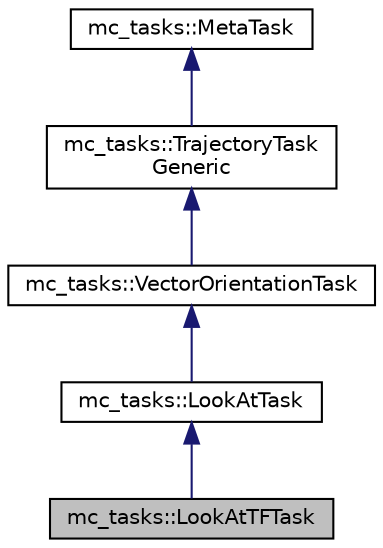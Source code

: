 digraph "mc_tasks::LookAtTFTask"
{
 // INTERACTIVE_SVG=YES
 // LATEX_PDF_SIZE
  edge [fontname="Helvetica",fontsize="10",labelfontname="Helvetica",labelfontsize="10"];
  node [fontname="Helvetica",fontsize="10",shape=record];
  Node1 [label="mc_tasks::LookAtTFTask",height=0.2,width=0.4,color="black", fillcolor="grey75", style="filled", fontcolor="black",tooltip="Control the gaze vector of a body to look towards a world position updated at each iteration from a R..."];
  Node2 -> Node1 [dir="back",color="midnightblue",fontsize="10",style="solid",fontname="Helvetica"];
  Node2 [label="mc_tasks::LookAtTask",height=0.2,width=0.4,color="black", fillcolor="white", style="filled",URL="$structmc__tasks_1_1LookAtTask.html",tooltip="Orient a \"gaze\" vector defined on a body to look towards a world position. This task is a convenience..."];
  Node3 -> Node2 [dir="back",color="midnightblue",fontsize="10",style="solid",fontname="Helvetica"];
  Node3 [label="mc_tasks::VectorOrientationTask",height=0.2,width=0.4,color="black", fillcolor="white", style="filled",URL="$structmc__tasks_1_1VectorOrientationTask.html",tooltip="Control the orientation of a vector attached to a frame."];
  Node4 -> Node3 [dir="back",color="midnightblue",fontsize="10",style="solid",fontname="Helvetica"];
  Node4 [label="mc_tasks::TrajectoryTask\lGeneric",height=0.2,width=0.4,color="black", fillcolor="white", style="filled",URL="$structmc__tasks_1_1TrajectoryTaskGeneric.html",tooltip="Generic wrapper for a trajectory dynamic over an error function."];
  Node5 -> Node4 [dir="back",color="midnightblue",fontsize="10",style="solid",fontname="Helvetica"];
  Node5 [label="mc_tasks::MetaTask",height=0.2,width=0.4,color="black", fillcolor="white", style="filled",URL="$structmc__tasks_1_1MetaTask.html",tooltip="Represents a generic task."];
}
